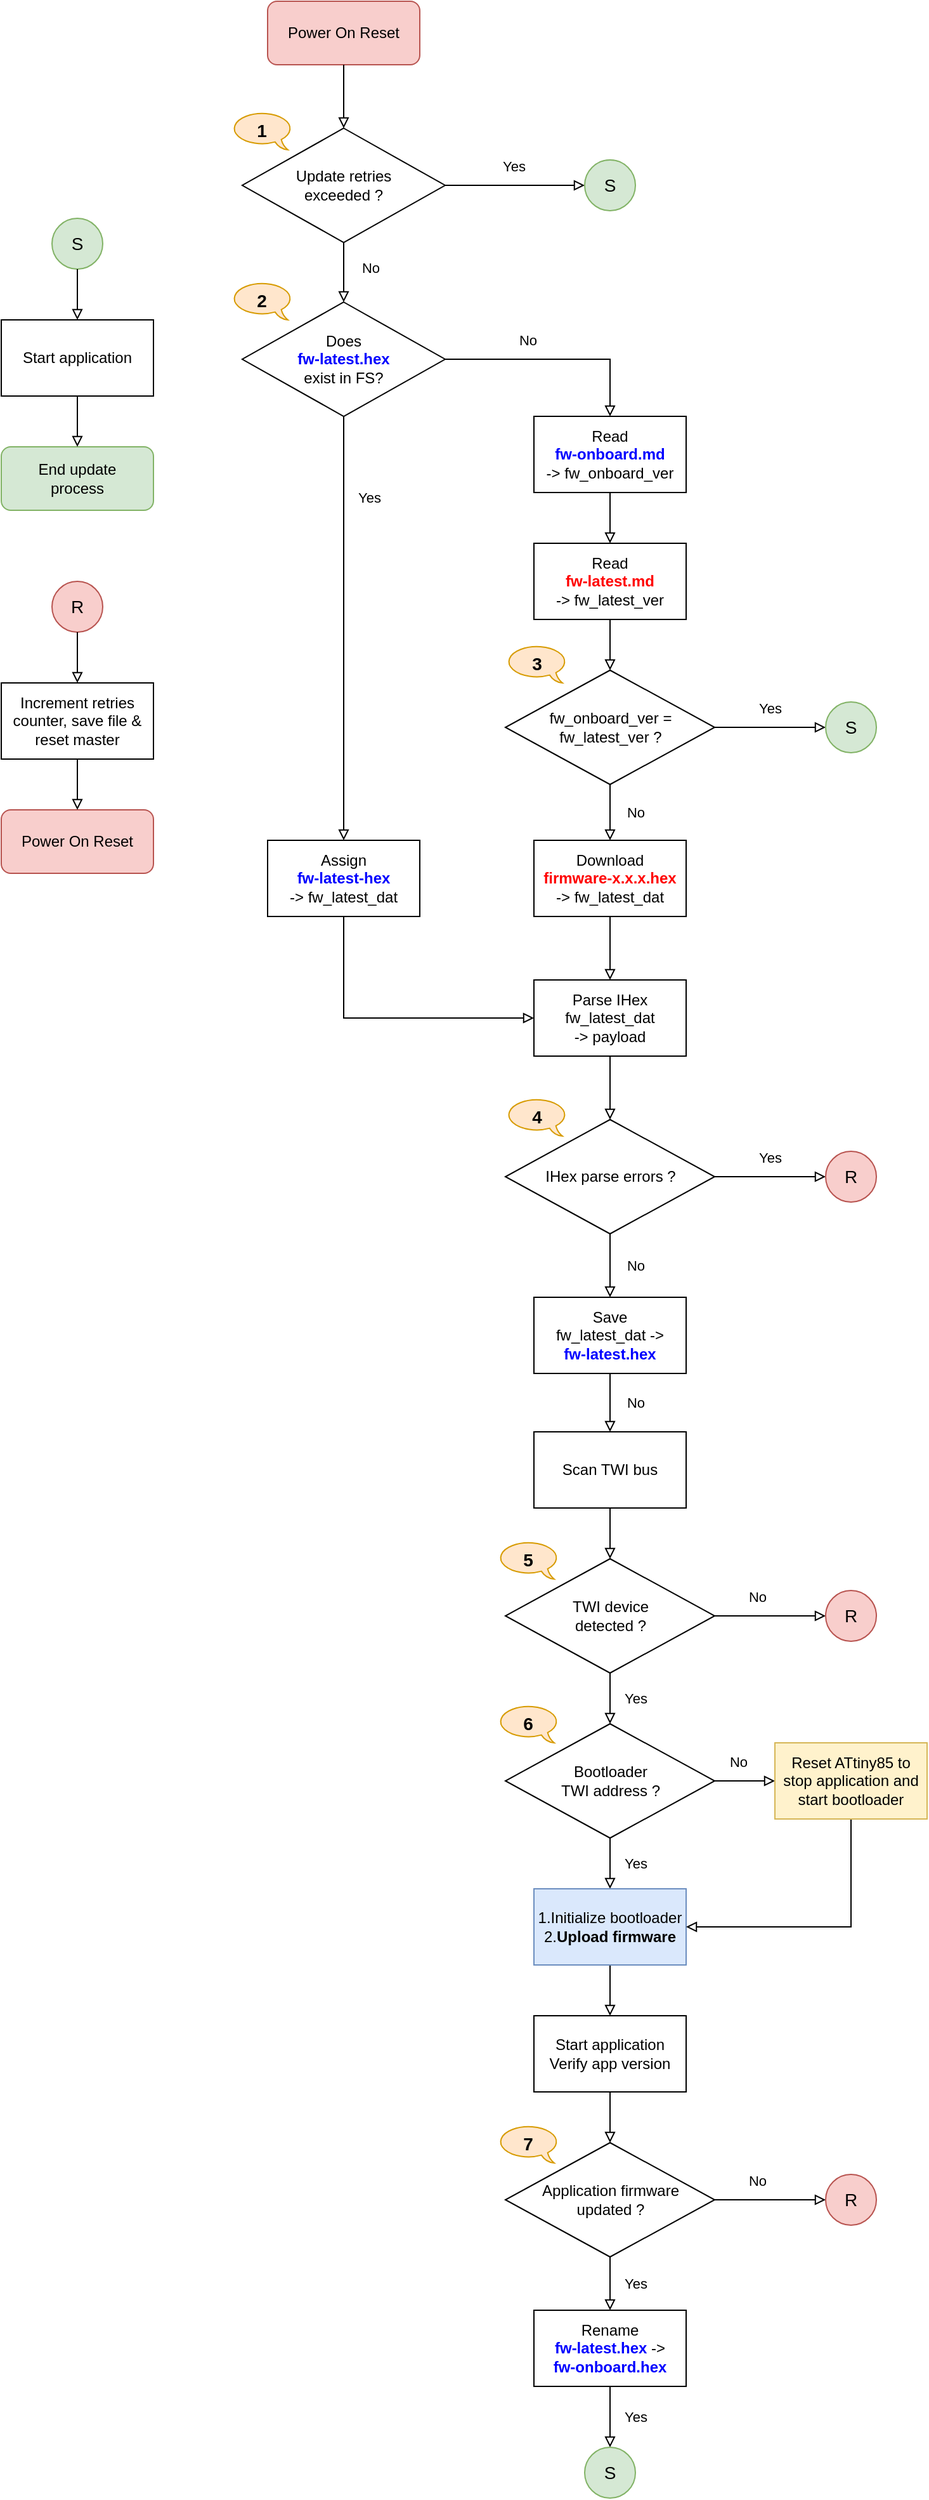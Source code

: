 <mxfile version="13.2.1" type="github">
  <diagram id="b7CmRXWE2GOlUavSTZUe" name="Page-1">
    <mxGraphModel dx="754" dy="661" grid="1" gridSize="10" guides="1" tooltips="1" connect="1" arrows="1" fold="1" page="1" pageScale="1" pageWidth="827" pageHeight="1169" math="0" shadow="0">
      <root>
        <mxCell id="0" />
        <mxCell id="1" parent="0" />
        <mxCell id="aLQe0wNo5wLi3Sxk2y81-3" value="No" style="edgeStyle=orthogonalEdgeStyle;rounded=0;orthogonalLoop=1;jettySize=auto;html=1;entryX=0.5;entryY=0;entryDx=0;entryDy=0;strokeWidth=1;endArrow=block;endFill=0;strokeColor=#000000;exitX=0.5;exitY=1;exitDx=0;exitDy=0;" parent="1" source="DqUX-duL37DNaFb8Gwn0-25" target="aLQe0wNo5wLi3Sxk2y81-2" edge="1">
          <mxGeometry x="-0.149" y="21" relative="1" as="geometry">
            <mxPoint x="140" y="273" as="sourcePoint" />
            <mxPoint as="offset" />
          </mxGeometry>
        </mxCell>
        <mxCell id="aLQe0wNo5wLi3Sxk2y81-1" value="Power On Reset" style="rounded=1;whiteSpace=wrap;html=1;fillColor=#f8cecc;strokeColor=#b85450;" parent="1" vertex="1">
          <mxGeometry x="259" y="63" width="120" height="50" as="geometry" />
        </mxCell>
        <mxCell id="aLQe0wNo5wLi3Sxk2y81-4" value="No" style="edgeStyle=orthogonalEdgeStyle;rounded=0;orthogonalLoop=1;jettySize=auto;html=1;exitX=1;exitY=0.5;exitDx=0;exitDy=0;endArrow=block;endFill=0;strokeColor=#000000;strokeWidth=1;entryX=0.5;entryY=0;entryDx=0;entryDy=0;" parent="1" source="aLQe0wNo5wLi3Sxk2y81-2" target="aLQe0wNo5wLi3Sxk2y81-6" edge="1">
          <mxGeometry x="-0.259" y="15" relative="1" as="geometry">
            <mxPoint x="559" y="390" as="targetPoint" />
            <mxPoint as="offset" />
          </mxGeometry>
        </mxCell>
        <mxCell id="aLQe0wNo5wLi3Sxk2y81-2" value="Does&lt;br&gt;&lt;font color=&quot;#0000ff&quot;&gt;&lt;b&gt;fw-latest.hex&lt;/b&gt;&lt;/font&gt;&lt;br&gt;exist in FS?" style="rhombus;whiteSpace=wrap;html=1;" parent="1" vertex="1">
          <mxGeometry x="239" y="300" width="160" height="90" as="geometry" />
        </mxCell>
        <mxCell id="aLQe0wNo5wLi3Sxk2y81-5" value="Yes" style="edgeStyle=orthogonalEdgeStyle;rounded=0;orthogonalLoop=1;jettySize=auto;html=1;exitX=0.5;exitY=1;exitDx=0;exitDy=0;endArrow=block;endFill=0;strokeColor=#000000;strokeWidth=1;entryX=0.5;entryY=0;entryDx=0;entryDy=0;" parent="1" source="aLQe0wNo5wLi3Sxk2y81-2" target="CXJbbaDLJKEDGF4cZTQp-16" edge="1">
          <mxGeometry x="-0.617" y="20" relative="1" as="geometry">
            <mxPoint x="359" y="750" as="targetPoint" />
            <mxPoint x="239" y="430" as="sourcePoint" />
            <mxPoint as="offset" />
          </mxGeometry>
        </mxCell>
        <mxCell id="aLQe0wNo5wLi3Sxk2y81-8" style="edgeStyle=orthogonalEdgeStyle;rounded=0;orthogonalLoop=1;jettySize=auto;html=1;exitX=0.5;exitY=1;exitDx=0;exitDy=0;entryX=0.5;entryY=0;entryDx=0;entryDy=0;endArrow=block;endFill=0;strokeColor=#000000;strokeWidth=1;" parent="1" source="aLQe0wNo5wLi3Sxk2y81-6" target="aLQe0wNo5wLi3Sxk2y81-7" edge="1">
          <mxGeometry relative="1" as="geometry" />
        </mxCell>
        <mxCell id="aLQe0wNo5wLi3Sxk2y81-6" value="Read&lt;br&gt;&lt;b&gt;&lt;font color=&quot;#0000ff&quot;&gt;fw-onboard.md&lt;/font&gt;&lt;/b&gt;&lt;br&gt;-&amp;gt; fw_onboard_ver" style="rounded=0;whiteSpace=wrap;html=1;" parent="1" vertex="1">
          <mxGeometry x="469" y="390" width="120" height="60" as="geometry" />
        </mxCell>
        <mxCell id="aLQe0wNo5wLi3Sxk2y81-16" style="edgeStyle=orthogonalEdgeStyle;rounded=0;orthogonalLoop=1;jettySize=auto;html=1;exitX=0.5;exitY=1;exitDx=0;exitDy=0;entryX=0.5;entryY=0;entryDx=0;entryDy=0;endArrow=block;endFill=0;strokeColor=#000000;strokeWidth=1;" parent="1" source="aLQe0wNo5wLi3Sxk2y81-7" target="aLQe0wNo5wLi3Sxk2y81-9" edge="1">
          <mxGeometry relative="1" as="geometry" />
        </mxCell>
        <mxCell id="aLQe0wNo5wLi3Sxk2y81-7" value="Read&lt;br&gt;&lt;b&gt;&lt;font color=&quot;#ff0000&quot;&gt;fw-latest.md&lt;/font&gt;&lt;/b&gt;&lt;br&gt;-&amp;gt; fw_latest_ver" style="rounded=0;whiteSpace=wrap;html=1;" parent="1" vertex="1">
          <mxGeometry x="469" y="490" width="120" height="60" as="geometry" />
        </mxCell>
        <mxCell id="aLQe0wNo5wLi3Sxk2y81-17" value="No" style="edgeStyle=orthogonalEdgeStyle;rounded=0;orthogonalLoop=1;jettySize=auto;html=1;exitX=0.5;exitY=1;exitDx=0;exitDy=0;endArrow=block;endFill=0;strokeColor=#000000;strokeWidth=1;entryX=0.5;entryY=0;entryDx=0;entryDy=0;" parent="1" source="aLQe0wNo5wLi3Sxk2y81-9" target="CXJbbaDLJKEDGF4cZTQp-2" edge="1">
          <mxGeometry y="20" relative="1" as="geometry">
            <mxPoint as="offset" />
            <mxPoint x="439" y="694" as="targetPoint" />
          </mxGeometry>
        </mxCell>
        <mxCell id="aLQe0wNo5wLi3Sxk2y81-9" value="fw_onboard_ver&amp;nbsp;=&lt;br&gt;fw_latest_ver ?" style="rhombus;whiteSpace=wrap;html=1;" parent="1" vertex="1">
          <mxGeometry x="446.5" y="590" width="165" height="90" as="geometry" />
        </mxCell>
        <mxCell id="aLQe0wNo5wLi3Sxk2y81-11" value="Yes" style="edgeStyle=orthogonalEdgeStyle;rounded=0;orthogonalLoop=1;jettySize=auto;html=1;endArrow=block;endFill=0;strokeColor=#000000;strokeWidth=1;exitX=1;exitY=0.5;exitDx=0;exitDy=0;entryX=0;entryY=0.5;entryDx=0;entryDy=0;" parent="1" source="aLQe0wNo5wLi3Sxk2y81-9" target="rALxHIFjaiXuFr-EPLwB-8" edge="1">
          <mxGeometry x="-0.032" y="15" relative="1" as="geometry">
            <mxPoint x="539" y="710" as="sourcePoint" />
            <mxPoint x="659" y="485" as="targetPoint" />
            <mxPoint x="1" as="offset" />
          </mxGeometry>
        </mxCell>
        <mxCell id="aLQe0wNo5wLi3Sxk2y81-19" style="edgeStyle=orthogonalEdgeStyle;rounded=0;orthogonalLoop=1;jettySize=auto;html=1;exitX=0.5;exitY=1;exitDx=0;exitDy=0;entryX=0.5;entryY=0;entryDx=0;entryDy=0;endArrow=block;endFill=0;strokeColor=#000000;strokeWidth=1;" parent="1" source="aLQe0wNo5wLi3Sxk2y81-13" target="aLQe0wNo5wLi3Sxk2y81-18" edge="1">
          <mxGeometry relative="1" as="geometry" />
        </mxCell>
        <mxCell id="aLQe0wNo5wLi3Sxk2y81-13" value="Scan TWI bus" style="rounded=0;whiteSpace=wrap;html=1;" parent="1" vertex="1">
          <mxGeometry x="469" y="1190" width="120" height="60" as="geometry" />
        </mxCell>
        <mxCell id="aLQe0wNo5wLi3Sxk2y81-21" value="No" style="edgeStyle=orthogonalEdgeStyle;rounded=0;orthogonalLoop=1;jettySize=auto;html=1;exitX=1;exitY=0.5;exitDx=0;exitDy=0;entryX=0;entryY=0.5;entryDx=0;entryDy=0;endArrow=block;endFill=0;strokeColor=#000000;strokeWidth=1;" parent="1" source="aLQe0wNo5wLi3Sxk2y81-18" target="DqUX-duL37DNaFb8Gwn0-20" edge="1">
          <mxGeometry x="-0.263" y="15" relative="1" as="geometry">
            <mxPoint x="1" as="offset" />
            <mxPoint x="659" y="1335" as="targetPoint" />
          </mxGeometry>
        </mxCell>
        <mxCell id="aLQe0wNo5wLi3Sxk2y81-23" value="Yes" style="edgeStyle=orthogonalEdgeStyle;rounded=0;orthogonalLoop=1;jettySize=auto;html=1;exitX=0.5;exitY=1;exitDx=0;exitDy=0;entryX=0.5;entryY=0;entryDx=0;entryDy=0;endArrow=block;endFill=0;strokeColor=#000000;strokeWidth=1;" parent="1" source="aLQe0wNo5wLi3Sxk2y81-18" target="aLQe0wNo5wLi3Sxk2y81-22" edge="1">
          <mxGeometry y="20" relative="1" as="geometry">
            <mxPoint as="offset" />
          </mxGeometry>
        </mxCell>
        <mxCell id="aLQe0wNo5wLi3Sxk2y81-18" value="TWI device&lt;br&gt;detected ?" style="rhombus;whiteSpace=wrap;html=1;" parent="1" vertex="1">
          <mxGeometry x="446.5" y="1290" width="165" height="90" as="geometry" />
        </mxCell>
        <mxCell id="aLQe0wNo5wLi3Sxk2y81-26" value="Yes" style="edgeStyle=orthogonalEdgeStyle;rounded=0;orthogonalLoop=1;jettySize=auto;html=1;exitX=0.5;exitY=1;exitDx=0;exitDy=0;entryX=0.5;entryY=0;entryDx=0;entryDy=0;endArrow=block;endFill=0;strokeColor=#000000;strokeWidth=1;" parent="1" source="aLQe0wNo5wLi3Sxk2y81-22" target="aLQe0wNo5wLi3Sxk2y81-30" edge="1">
          <mxGeometry y="20" relative="1" as="geometry">
            <mxPoint x="529" y="1550" as="targetPoint" />
            <mxPoint as="offset" />
          </mxGeometry>
        </mxCell>
        <mxCell id="aLQe0wNo5wLi3Sxk2y81-22" value="Bootloader&lt;br&gt;TWI address ?" style="rhombus;whiteSpace=wrap;html=1;" parent="1" vertex="1">
          <mxGeometry x="446.5" y="1420" width="165" height="90" as="geometry" />
        </mxCell>
        <mxCell id="aLQe0wNo5wLi3Sxk2y81-27" value="No" style="edgeStyle=orthogonalEdgeStyle;rounded=0;orthogonalLoop=1;jettySize=auto;html=1;entryX=0;entryY=0.5;entryDx=0;entryDy=0;endArrow=block;endFill=0;strokeColor=#000000;strokeWidth=1;exitX=1;exitY=0.5;exitDx=0;exitDy=0;" parent="1" source="aLQe0wNo5wLi3Sxk2y81-22" target="aLQe0wNo5wLi3Sxk2y81-38" edge="1">
          <mxGeometry x="-0.263" y="15" relative="1" as="geometry">
            <mxPoint x="629" y="1520" as="sourcePoint" />
            <mxPoint x="1" as="offset" />
            <mxPoint x="659" y="1465" as="targetPoint" />
          </mxGeometry>
        </mxCell>
        <mxCell id="aLQe0wNo5wLi3Sxk2y81-33" style="edgeStyle=orthogonalEdgeStyle;rounded=0;orthogonalLoop=1;jettySize=auto;html=1;exitX=0.5;exitY=1;exitDx=0;exitDy=0;entryX=0.5;entryY=0;entryDx=0;entryDy=0;endArrow=block;endFill=0;strokeColor=#000000;strokeWidth=1;" parent="1" source="aLQe0wNo5wLi3Sxk2y81-30" target="aLQe0wNo5wLi3Sxk2y81-32" edge="1">
          <mxGeometry relative="1" as="geometry" />
        </mxCell>
        <mxCell id="aLQe0wNo5wLi3Sxk2y81-30" value="&lt;div&gt;&lt;span&gt;1.Initialize bootloader&lt;/span&gt;&lt;/div&gt;2.&lt;b&gt;Upload firmware&lt;/b&gt;" style="rounded=0;whiteSpace=wrap;html=1;fillColor=#dae8fc;strokeColor=#6c8ebf;align=center;" parent="1" vertex="1">
          <mxGeometry x="469" y="1550" width="120" height="60" as="geometry" />
        </mxCell>
        <mxCell id="aLQe0wNo5wLi3Sxk2y81-37" style="edgeStyle=orthogonalEdgeStyle;rounded=0;orthogonalLoop=1;jettySize=auto;html=1;exitX=0.5;exitY=1;exitDx=0;exitDy=0;entryX=0.5;entryY=0;entryDx=0;entryDy=0;endArrow=block;endFill=0;strokeColor=#000000;strokeWidth=1;" parent="1" source="aLQe0wNo5wLi3Sxk2y81-32" target="aLQe0wNo5wLi3Sxk2y81-35" edge="1">
          <mxGeometry relative="1" as="geometry" />
        </mxCell>
        <mxCell id="aLQe0wNo5wLi3Sxk2y81-32" value="Start application&lt;br&gt;Verify app version" style="rounded=0;whiteSpace=wrap;html=1;" parent="1" vertex="1">
          <mxGeometry x="469" y="1650" width="120" height="60" as="geometry" />
        </mxCell>
        <mxCell id="aLQe0wNo5wLi3Sxk2y81-34" value="Yes" style="edgeStyle=orthogonalEdgeStyle;rounded=0;orthogonalLoop=1;jettySize=auto;html=1;exitX=0.5;exitY=1;exitDx=0;exitDy=0;endArrow=block;endFill=0;strokeColor=#000000;strokeWidth=1;entryX=0.5;entryY=0;entryDx=0;entryDy=0;" parent="1" source="aLQe0wNo5wLi3Sxk2y81-35" target="CXJbbaDLJKEDGF4cZTQp-1" edge="1">
          <mxGeometry y="20" relative="1" as="geometry">
            <mxPoint x="449" y="1844" as="targetPoint" />
            <mxPoint as="offset" />
          </mxGeometry>
        </mxCell>
        <mxCell id="aLQe0wNo5wLi3Sxk2y81-35" value="Application firmware&lt;br&gt;updated ?" style="rhombus;whiteSpace=wrap;html=1;" parent="1" vertex="1">
          <mxGeometry x="446.5" y="1750" width="165" height="90" as="geometry" />
        </mxCell>
        <mxCell id="aLQe0wNo5wLi3Sxk2y81-36" value="No" style="edgeStyle=orthogonalEdgeStyle;rounded=0;orthogonalLoop=1;jettySize=auto;html=1;entryX=0;entryY=0.5;entryDx=0;entryDy=0;endArrow=block;endFill=0;strokeColor=#000000;strokeWidth=1;exitX=1;exitY=0.5;exitDx=0;exitDy=0;" parent="1" source="aLQe0wNo5wLi3Sxk2y81-35" target="DqUX-duL37DNaFb8Gwn0-24" edge="1">
          <mxGeometry x="-0.263" y="15" relative="1" as="geometry">
            <mxPoint x="629" y="1850" as="sourcePoint" />
            <mxPoint x="1" as="offset" />
            <mxPoint x="659" y="1795" as="targetPoint" />
          </mxGeometry>
        </mxCell>
        <mxCell id="aLQe0wNo5wLi3Sxk2y81-39" style="edgeStyle=orthogonalEdgeStyle;rounded=0;orthogonalLoop=1;jettySize=auto;html=1;exitX=0.5;exitY=1;exitDx=0;exitDy=0;endArrow=block;endFill=0;strokeColor=#000000;strokeWidth=1;entryX=1;entryY=0.5;entryDx=0;entryDy=0;" parent="1" source="aLQe0wNo5wLi3Sxk2y81-38" target="aLQe0wNo5wLi3Sxk2y81-30" edge="1">
          <mxGeometry relative="1" as="geometry">
            <mxPoint x="719" y="1555" as="targetPoint" />
          </mxGeometry>
        </mxCell>
        <mxCell id="aLQe0wNo5wLi3Sxk2y81-38" value="Reset ATtiny85 to&lt;br&gt;stop application and&lt;br&gt;start bootloader&lt;br&gt;&lt;div&gt;&lt;/div&gt;" style="rounded=0;whiteSpace=wrap;html=1;align=center;fillColor=#fff2cc;strokeColor=#d6b656;" parent="1" vertex="1">
          <mxGeometry x="659" y="1435" width="120" height="60" as="geometry" />
        </mxCell>
        <mxCell id="CXJbbaDLJKEDGF4cZTQp-1" value="Rename&lt;br&gt;&lt;b&gt;&lt;font color=&quot;#0000ff&quot;&gt;fw-latest.hex&lt;/font&gt;&lt;/b&gt; -&amp;gt;&lt;br&gt;&lt;b&gt;&lt;font color=&quot;#0000ff&quot;&gt;fw-onboard.hex&lt;/font&gt;&lt;/b&gt;" style="rounded=0;whiteSpace=wrap;html=1;" parent="1" vertex="1">
          <mxGeometry x="469" y="1882" width="120" height="60" as="geometry" />
        </mxCell>
        <mxCell id="CXJbbaDLJKEDGF4cZTQp-2" value="Download&lt;br&gt;&lt;font color=&quot;#ff0000&quot;&gt;&lt;b&gt;firmware-x.x.x.hex&lt;/b&gt;&lt;/font&gt;&lt;br&gt;-&amp;gt; &lt;font&gt;fw_latest_dat&lt;/font&gt;" style="rounded=0;whiteSpace=wrap;html=1;" parent="1" vertex="1">
          <mxGeometry x="469" y="724" width="120" height="60" as="geometry" />
        </mxCell>
        <mxCell id="CXJbbaDLJKEDGF4cZTQp-3" value="Save&lt;br&gt;&lt;font&gt;fw_latest_dat -&amp;gt;&lt;br&gt;&lt;b&gt;&lt;font color=&quot;#0000ff&quot;&gt;fw-latest.hex&lt;/font&gt;&lt;/b&gt;&lt;br&gt;&lt;/font&gt;" style="rounded=0;whiteSpace=wrap;html=1;" parent="1" vertex="1">
          <mxGeometry x="469" y="1084" width="120" height="60" as="geometry" />
        </mxCell>
        <mxCell id="CXJbbaDLJKEDGF4cZTQp-5" style="edgeStyle=orthogonalEdgeStyle;rounded=0;orthogonalLoop=1;jettySize=auto;html=1;endArrow=block;endFill=0;strokeColor=#000000;strokeWidth=1;exitX=0.5;exitY=1;exitDx=0;exitDy=0;entryX=0.5;entryY=0;entryDx=0;entryDy=0;" parent="1" source="CXJbbaDLJKEDGF4cZTQp-2" target="CXJbbaDLJKEDGF4cZTQp-6" edge="1">
          <mxGeometry relative="1" as="geometry">
            <mxPoint x="609" y="794" as="sourcePoint" />
            <mxPoint x="429" y="814" as="targetPoint" />
          </mxGeometry>
        </mxCell>
        <mxCell id="CXJbbaDLJKEDGF4cZTQp-6" value="Parse IHex&lt;br&gt;&lt;font&gt;fw_latest_dat &lt;br&gt;-&amp;gt; payload&lt;br&gt;&lt;/font&gt;" style="rounded=0;whiteSpace=wrap;html=1;" parent="1" vertex="1">
          <mxGeometry x="469" y="834" width="120" height="60" as="geometry" />
        </mxCell>
        <mxCell id="CXJbbaDLJKEDGF4cZTQp-7" value="IHex parse errors ?" style="rhombus;whiteSpace=wrap;html=1;" parent="1" vertex="1">
          <mxGeometry x="446.5" y="944" width="165" height="90" as="geometry" />
        </mxCell>
        <mxCell id="CXJbbaDLJKEDGF4cZTQp-8" value="No" style="edgeStyle=orthogonalEdgeStyle;rounded=0;orthogonalLoop=1;jettySize=auto;html=1;endArrow=block;endFill=0;strokeColor=#000000;strokeWidth=1;entryX=0.5;entryY=0;entryDx=0;entryDy=0;exitX=0.5;exitY=1;exitDx=0;exitDy=0;" parent="1" source="CXJbbaDLJKEDGF4cZTQp-7" target="CXJbbaDLJKEDGF4cZTQp-3" edge="1">
          <mxGeometry y="20" relative="1" as="geometry">
            <mxPoint as="offset" />
            <mxPoint x="579" y="1064" as="sourcePoint" />
            <mxPoint x="446.5" y="1078" as="targetPoint" />
          </mxGeometry>
        </mxCell>
        <mxCell id="CXJbbaDLJKEDGF4cZTQp-9" style="edgeStyle=orthogonalEdgeStyle;rounded=0;orthogonalLoop=1;jettySize=auto;html=1;endArrow=block;endFill=0;strokeColor=#000000;strokeWidth=1;entryX=0.5;entryY=0;entryDx=0;entryDy=0;exitX=0.5;exitY=1;exitDx=0;exitDy=0;" parent="1" source="CXJbbaDLJKEDGF4cZTQp-6" target="CXJbbaDLJKEDGF4cZTQp-7" edge="1">
          <mxGeometry relative="1" as="geometry">
            <mxPoint x="599" y="914" as="sourcePoint" />
            <mxPoint x="539" y="844" as="targetPoint" />
          </mxGeometry>
        </mxCell>
        <mxCell id="CXJbbaDLJKEDGF4cZTQp-13" value="No" style="edgeStyle=orthogonalEdgeStyle;rounded=0;orthogonalLoop=1;jettySize=auto;html=1;endArrow=block;endFill=0;strokeColor=#000000;strokeWidth=1;entryX=0.5;entryY=0;entryDx=0;entryDy=0;exitX=0.5;exitY=1;exitDx=0;exitDy=0;" parent="1" source="CXJbbaDLJKEDGF4cZTQp-3" target="aLQe0wNo5wLi3Sxk2y81-13" edge="1">
          <mxGeometry y="20" relative="1" as="geometry">
            <mxPoint as="offset" />
            <mxPoint x="589" y="1174" as="sourcePoint" />
            <mxPoint x="539" y="1094" as="targetPoint" />
          </mxGeometry>
        </mxCell>
        <mxCell id="CXJbbaDLJKEDGF4cZTQp-14" value="Yes" style="edgeStyle=orthogonalEdgeStyle;rounded=0;orthogonalLoop=1;jettySize=auto;html=1;endArrow=block;endFill=0;strokeColor=#000000;strokeWidth=1;exitX=1;exitY=0.5;exitDx=0;exitDy=0;entryX=0;entryY=0.5;entryDx=0;entryDy=0;" parent="1" source="CXJbbaDLJKEDGF4cZTQp-7" target="DqUX-duL37DNaFb8Gwn0-19" edge="1">
          <mxGeometry x="-0.032" y="15" relative="1" as="geometry">
            <mxPoint x="621.5" y="645" as="sourcePoint" />
            <mxPoint x="659" y="989" as="targetPoint" />
            <mxPoint x="1" as="offset" />
          </mxGeometry>
        </mxCell>
        <mxCell id="CXJbbaDLJKEDGF4cZTQp-15" value="Yes" style="edgeStyle=orthogonalEdgeStyle;rounded=0;orthogonalLoop=1;jettySize=auto;html=1;endArrow=block;endFill=0;strokeColor=#000000;strokeWidth=1;exitX=0.5;exitY=1;exitDx=0;exitDy=0;entryX=0.5;entryY=0;entryDx=0;entryDy=0;" parent="1" source="CXJbbaDLJKEDGF4cZTQp-1" target="rALxHIFjaiXuFr-EPLwB-7" edge="1">
          <mxGeometry y="20" relative="1" as="geometry">
            <mxPoint x="529" y="1991" as="targetPoint" />
            <mxPoint as="offset" />
            <mxPoint x="359" y="2012" as="sourcePoint" />
          </mxGeometry>
        </mxCell>
        <mxCell id="CXJbbaDLJKEDGF4cZTQp-16" value="Assign&lt;br&gt;&lt;b&gt;&lt;font color=&quot;#0000ff&quot;&gt;fw-latest-hex&lt;/font&gt;&lt;/b&gt;&lt;br&gt;-&amp;gt; &lt;font&gt;fw_latest_dat&lt;/font&gt;" style="rounded=0;whiteSpace=wrap;html=1;" parent="1" vertex="1">
          <mxGeometry x="259" y="724" width="120" height="60" as="geometry" />
        </mxCell>
        <mxCell id="CXJbbaDLJKEDGF4cZTQp-17" style="edgeStyle=orthogonalEdgeStyle;rounded=0;orthogonalLoop=1;jettySize=auto;html=1;endArrow=block;endFill=0;strokeColor=#000000;strokeWidth=1;exitX=0.5;exitY=1;exitDx=0;exitDy=0;entryX=0;entryY=0.5;entryDx=0;entryDy=0;" parent="1" source="CXJbbaDLJKEDGF4cZTQp-16" target="CXJbbaDLJKEDGF4cZTQp-6" edge="1">
          <mxGeometry relative="1" as="geometry">
            <mxPoint x="539" y="794" as="sourcePoint" />
            <mxPoint x="539" y="844" as="targetPoint" />
          </mxGeometry>
        </mxCell>
        <mxCell id="DqUX-duL37DNaFb8Gwn0-5" value="&lt;font style=&quot;font-size: 14px&quot;&gt;S&lt;/font&gt;" style="ellipse;whiteSpace=wrap;html=1;aspect=fixed;fillColor=#d5e8d4;strokeColor=#82b366;" parent="1" vertex="1">
          <mxGeometry x="89" y="234" width="40" height="40" as="geometry" />
        </mxCell>
        <mxCell id="DqUX-duL37DNaFb8Gwn0-6" value="Start application" style="rounded=0;whiteSpace=wrap;html=1;" parent="1" vertex="1">
          <mxGeometry x="49" y="314" width="120" height="60" as="geometry" />
        </mxCell>
        <mxCell id="DqUX-duL37DNaFb8Gwn0-9" value="" style="edgeStyle=orthogonalEdgeStyle;rounded=0;orthogonalLoop=1;jettySize=auto;html=1;endArrow=block;endFill=0;strokeColor=#000000;strokeWidth=1;entryX=0.5;entryY=0;entryDx=0;entryDy=0;exitX=0.5;exitY=1;exitDx=0;exitDy=0;" parent="1" source="DqUX-duL37DNaFb8Gwn0-5" target="DqUX-duL37DNaFb8Gwn0-6" edge="1">
          <mxGeometry x="-0.026" y="20" relative="1" as="geometry">
            <mxPoint x="129" y="334" as="targetPoint" />
            <mxPoint as="offset" />
            <mxPoint x="89" y="294" as="sourcePoint" />
          </mxGeometry>
        </mxCell>
        <mxCell id="DqUX-duL37DNaFb8Gwn0-19" value="&lt;font style=&quot;font-size: 14px&quot;&gt;R&lt;/font&gt;" style="ellipse;whiteSpace=wrap;html=1;aspect=fixed;fillColor=#f8cecc;strokeColor=#b85450;" parent="1" vertex="1">
          <mxGeometry x="699" y="969" width="40" height="40" as="geometry" />
        </mxCell>
        <mxCell id="DqUX-duL37DNaFb8Gwn0-20" value="&lt;font style=&quot;font-size: 14px&quot;&gt;R&lt;/font&gt;" style="ellipse;whiteSpace=wrap;html=1;aspect=fixed;fillColor=#f8cecc;strokeColor=#b85450;" parent="1" vertex="1">
          <mxGeometry x="699" y="1315" width="40" height="40" as="geometry" />
        </mxCell>
        <mxCell id="DqUX-duL37DNaFb8Gwn0-21" value="End update&lt;br&gt;process" style="rounded=1;whiteSpace=wrap;html=1;fillColor=#d5e8d4;strokeColor=#82b366;" parent="1" vertex="1">
          <mxGeometry x="49" y="414" width="120" height="50" as="geometry" />
        </mxCell>
        <mxCell id="DqUX-duL37DNaFb8Gwn0-22" value="" style="edgeStyle=orthogonalEdgeStyle;rounded=0;orthogonalLoop=1;jettySize=auto;html=1;endArrow=block;endFill=0;strokeColor=#000000;strokeWidth=1;entryX=0.5;entryY=0;entryDx=0;entryDy=0;exitX=0.5;exitY=1;exitDx=0;exitDy=0;" parent="1" source="DqUX-duL37DNaFb8Gwn0-6" target="DqUX-duL37DNaFb8Gwn0-21" edge="1">
          <mxGeometry x="-0.026" y="20" relative="1" as="geometry">
            <mxPoint x="209" y="423" as="targetPoint" />
            <mxPoint as="offset" />
            <mxPoint x="209" y="383" as="sourcePoint" />
          </mxGeometry>
        </mxCell>
        <mxCell id="DqUX-duL37DNaFb8Gwn0-24" value="&lt;font style=&quot;font-size: 14px&quot;&gt;R&lt;/font&gt;" style="ellipse;whiteSpace=wrap;html=1;aspect=fixed;fillColor=#f8cecc;strokeColor=#b85450;" parent="1" vertex="1">
          <mxGeometry x="699" y="1775" width="40" height="40" as="geometry" />
        </mxCell>
        <mxCell id="DqUX-duL37DNaFb8Gwn0-25" value="Update retries&lt;br&gt;exceeded ?" style="rhombus;whiteSpace=wrap;html=1;" parent="1" vertex="1">
          <mxGeometry x="239" y="163" width="160" height="90" as="geometry" />
        </mxCell>
        <mxCell id="DqUX-duL37DNaFb8Gwn0-26" value="" style="edgeStyle=orthogonalEdgeStyle;rounded=0;orthogonalLoop=1;jettySize=auto;html=1;strokeWidth=1;endArrow=block;endFill=0;strokeColor=#000000;exitX=0.5;exitY=1;exitDx=0;exitDy=0;entryX=0.5;entryY=0;entryDx=0;entryDy=0;" parent="1" source="aLQe0wNo5wLi3Sxk2y81-1" target="DqUX-duL37DNaFb8Gwn0-25" edge="1">
          <mxGeometry x="-0.149" y="21" relative="1" as="geometry">
            <mxPoint x="318.5" y="113" as="sourcePoint" />
            <mxPoint x="430" y="163" as="targetPoint" />
            <mxPoint as="offset" />
          </mxGeometry>
        </mxCell>
        <mxCell id="DqUX-duL37DNaFb8Gwn0-27" value="Yes" style="edgeStyle=orthogonalEdgeStyle;rounded=0;orthogonalLoop=1;jettySize=auto;html=1;endArrow=block;endFill=0;strokeColor=#000000;strokeWidth=1;entryX=0;entryY=0.5;entryDx=0;entryDy=0;exitX=1;exitY=0.5;exitDx=0;exitDy=0;" parent="1" source="DqUX-duL37DNaFb8Gwn0-25" target="mfgTEpgmeUBOBK6n-IBX-1" edge="1">
          <mxGeometry x="-0.032" y="15" relative="1" as="geometry">
            <mxPoint x="410" y="260" as="sourcePoint" />
            <mxPoint x="469" y="208" as="targetPoint" />
            <mxPoint x="1" as="offset" />
          </mxGeometry>
        </mxCell>
        <mxCell id="rALxHIFjaiXuFr-EPLwB-2" value="&lt;font style=&quot;font-size: 14px&quot;&gt;R&lt;/font&gt;" style="ellipse;whiteSpace=wrap;html=1;aspect=fixed;fillColor=#f8cecc;strokeColor=#b85450;" parent="1" vertex="1">
          <mxGeometry x="89" y="520" width="40" height="40" as="geometry" />
        </mxCell>
        <mxCell id="rALxHIFjaiXuFr-EPLwB-3" value="Increment retries counter, save file &amp;amp; reset master" style="rounded=0;whiteSpace=wrap;html=1;" parent="1" vertex="1">
          <mxGeometry x="49" y="600" width="120" height="60" as="geometry" />
        </mxCell>
        <mxCell id="rALxHIFjaiXuFr-EPLwB-4" value="" style="edgeStyle=orthogonalEdgeStyle;rounded=0;orthogonalLoop=1;jettySize=auto;html=1;endArrow=block;endFill=0;strokeColor=#000000;strokeWidth=1;entryX=0.5;entryY=0;entryDx=0;entryDy=0;exitX=0.5;exitY=1;exitDx=0;exitDy=0;" parent="1" source="rALxHIFjaiXuFr-EPLwB-2" target="rALxHIFjaiXuFr-EPLwB-3" edge="1">
          <mxGeometry x="-0.026" y="20" relative="1" as="geometry">
            <mxPoint x="129" y="620" as="targetPoint" />
            <mxPoint as="offset" />
            <mxPoint x="89" y="580" as="sourcePoint" />
          </mxGeometry>
        </mxCell>
        <mxCell id="rALxHIFjaiXuFr-EPLwB-5" value="Power On Reset" style="rounded=1;whiteSpace=wrap;html=1;fillColor=#f8cecc;strokeColor=#b85450;" parent="1" vertex="1">
          <mxGeometry x="49" y="700" width="120" height="50" as="geometry" />
        </mxCell>
        <mxCell id="rALxHIFjaiXuFr-EPLwB-6" value="" style="edgeStyle=orthogonalEdgeStyle;rounded=0;orthogonalLoop=1;jettySize=auto;html=1;endArrow=block;endFill=0;strokeColor=#000000;strokeWidth=1;entryX=0.5;entryY=0;entryDx=0;entryDy=0;exitX=0.5;exitY=1;exitDx=0;exitDy=0;" parent="1" source="rALxHIFjaiXuFr-EPLwB-3" target="rALxHIFjaiXuFr-EPLwB-5" edge="1">
          <mxGeometry x="-0.026" y="20" relative="1" as="geometry">
            <mxPoint x="209" y="709" as="targetPoint" />
            <mxPoint as="offset" />
            <mxPoint x="209" y="669" as="sourcePoint" />
          </mxGeometry>
        </mxCell>
        <mxCell id="rALxHIFjaiXuFr-EPLwB-7" value="&lt;font style=&quot;font-size: 14px&quot;&gt;S&lt;/font&gt;" style="ellipse;whiteSpace=wrap;html=1;aspect=fixed;fillColor=#d5e8d4;strokeColor=#82b366;" parent="1" vertex="1">
          <mxGeometry x="509" y="1990" width="40" height="40" as="geometry" />
        </mxCell>
        <mxCell id="rALxHIFjaiXuFr-EPLwB-8" value="&lt;font style=&quot;font-size: 14px&quot;&gt;S&lt;/font&gt;" style="ellipse;whiteSpace=wrap;html=1;aspect=fixed;fillColor=#d5e8d4;strokeColor=#82b366;" parent="1" vertex="1">
          <mxGeometry x="699" y="615" width="40" height="40" as="geometry" />
        </mxCell>
        <mxCell id="mfgTEpgmeUBOBK6n-IBX-1" value="&lt;font style=&quot;font-size: 14px&quot;&gt;S&lt;/font&gt;" style="ellipse;whiteSpace=wrap;html=1;aspect=fixed;fillColor=#d5e8d4;strokeColor=#82b366;" parent="1" vertex="1">
          <mxGeometry x="509" y="188" width="40" height="40" as="geometry" />
        </mxCell>
        <mxCell id="nFl4lprx6UwOzpVi_gMF-3" value="&lt;b&gt;&lt;font style=&quot;font-size: 14px&quot;&gt;1&lt;/font&gt;&lt;/b&gt;" style="whiteSpace=wrap;html=1;shape=mxgraph.basic.oval_callout;flipH=1;fillColor=#ffe6cc;strokeColor=#d79b00;" parent="1" vertex="1">
          <mxGeometry x="230" y="150" width="49" height="30" as="geometry" />
        </mxCell>
        <mxCell id="nFl4lprx6UwOzpVi_gMF-4" value="&lt;b&gt;&lt;font style=&quot;font-size: 14px&quot;&gt;2&lt;/font&gt;&lt;/b&gt;" style="whiteSpace=wrap;html=1;shape=mxgraph.basic.oval_callout;flipH=1;fillColor=#ffe6cc;strokeColor=#d79b00;" parent="1" vertex="1">
          <mxGeometry x="230" y="284" width="49" height="30" as="geometry" />
        </mxCell>
        <mxCell id="nFl4lprx6UwOzpVi_gMF-5" value="&lt;b&gt;&lt;font style=&quot;font-size: 14px&quot;&gt;3&lt;/font&gt;&lt;/b&gt;" style="whiteSpace=wrap;html=1;shape=mxgraph.basic.oval_callout;flipH=1;fillColor=#ffe6cc;strokeColor=#d79b00;" parent="1" vertex="1">
          <mxGeometry x="446.5" y="570" width="49" height="30" as="geometry" />
        </mxCell>
        <mxCell id="nFl4lprx6UwOzpVi_gMF-6" value="&lt;b&gt;&lt;font style=&quot;font-size: 14px&quot;&gt;4&lt;/font&gt;&lt;/b&gt;" style="whiteSpace=wrap;html=1;shape=mxgraph.basic.oval_callout;flipH=1;fillColor=#ffe6cc;strokeColor=#d79b00;" parent="1" vertex="1">
          <mxGeometry x="446.5" y="927" width="49" height="30" as="geometry" />
        </mxCell>
        <mxCell id="nFl4lprx6UwOzpVi_gMF-7" value="&lt;b&gt;&lt;font style=&quot;font-size: 14px&quot;&gt;5&lt;/font&gt;&lt;/b&gt;" style="whiteSpace=wrap;html=1;shape=mxgraph.basic.oval_callout;flipH=1;fillColor=#ffe6cc;strokeColor=#d79b00;" parent="1" vertex="1">
          <mxGeometry x="440" y="1276" width="49" height="30" as="geometry" />
        </mxCell>
        <mxCell id="nFl4lprx6UwOzpVi_gMF-8" value="&lt;b&gt;&lt;font style=&quot;font-size: 14px&quot;&gt;6&lt;/font&gt;&lt;/b&gt;" style="whiteSpace=wrap;html=1;shape=mxgraph.basic.oval_callout;flipH=1;fillColor=#ffe6cc;strokeColor=#d79b00;" parent="1" vertex="1">
          <mxGeometry x="440" y="1405" width="49" height="30" as="geometry" />
        </mxCell>
        <mxCell id="nFl4lprx6UwOzpVi_gMF-9" value="&lt;b&gt;&lt;font style=&quot;font-size: 14px&quot;&gt;7&lt;/font&gt;&lt;/b&gt;" style="whiteSpace=wrap;html=1;shape=mxgraph.basic.oval_callout;flipH=1;fillColor=#ffe6cc;strokeColor=#d79b00;" parent="1" vertex="1">
          <mxGeometry x="440" y="1736" width="49" height="30" as="geometry" />
        </mxCell>
      </root>
    </mxGraphModel>
  </diagram>
</mxfile>
